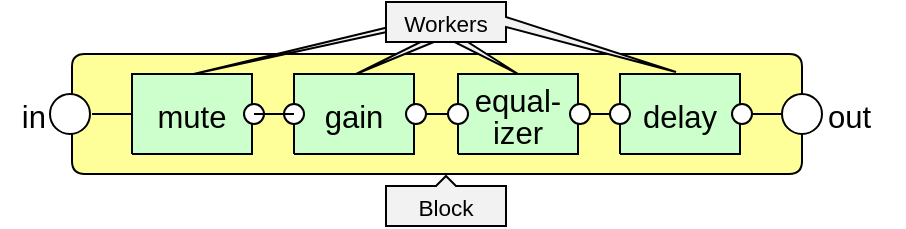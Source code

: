 <mxfile version="19.0.3" type="device"><diagram name="Figures 7, 8, 9" id="Matrices_1"><mxGraphModel dx="1101" dy="861" grid="1" gridSize="10" guides="1" tooltips="1" connect="1" arrows="1" fold="1" page="1" pageScale="1" pageWidth="850" pageHeight="1100" math="0" shadow="0"><root><mxCell id="0"/><mxCell id="1" parent="0"/><mxCell id="2" value="&lt;div style=&quot;font-size: 1px&quot;&gt;&lt;/div&gt;" style="verticalAlign=middle;align=center;vsdxID=2;fillColor=#ffff99;gradientColor=none;shape=stencil(nZBLDsIwEENPM1sUMoILlHIBThCRQEaEpErD9/SkNUhVFyy6G9vPGsnETe9N50irvuR0cQ+xxRPvSGuJ3mUp9SJuiZtTyu6c0y1a6M5UUqvRcRad9UBrZfLxIG8Hb7viDWz0ruk+/HsiVYhe376C3gMNEifoL1wE/0EXgrP39RgXwVYSAgad5vMFq4X1uf0A);strokeColor=#000000;spacingBottom=-1;spacingLeft=-3;spacingRight=-3;points=[];labelBackgroundColor=none;rounded=1;html=1;whiteSpace=wrap;" parent="1" vertex="1"><mxGeometry x="236" y="530" width="365" height="60" as="geometry"/></mxCell><mxCell id="3" value="&lt;div style=&quot;font-size: 1px&quot;&gt;&lt;font style=&quot;font-size:15.52px;font-family:Arial;color:#000000;direction:ltr;letter-spacing:0px;line-height:100%;opacity:1&quot;&gt;mute&lt;br/&gt;&lt;/font&gt;&lt;/div&gt;" style="verticalAlign=middle;align=center;vsdxID=3;fillColor=#ccffcc;gradientColor=none;shape=stencil(nZBLDoAgDERP0z3SIyjew0SURgSD+Lu9kMZoXLhwN9O+tukAlrNpJg1SzDH4QW/URgNYgZTkjA4UkwJUgGXng+6DX1zLfmoymdXo17xh5zmRJ6Q42BWCfc2oJfdAr+Yv+AP9Cb7OJ3H/2JG1HNGz/84klThPVCc=);strokeColor=#000000;spacingBottom=-1;spacingLeft=-3;spacingRight=-3;points=[[0.5,0,0]];labelBackgroundColor=#ccffcc;rounded=0;html=1;whiteSpace=wrap;" parent="1" vertex="1"><mxGeometry x="266" y="540" width="60" height="40" as="geometry"/></mxCell><mxCell id="4" value="&lt;div style=&quot;font-size: 1px&quot;&gt;&lt;font style=&quot;font-size:15.52px;font-family:Arial;color:#000000;direction:ltr;letter-spacing:0px;line-height:100%;opacity:1&quot;&gt;gain&lt;br/&gt;&lt;/font&gt;&lt;/div&gt;" style="verticalAlign=middle;align=center;vsdxID=5;fillColor=#ccffcc;gradientColor=none;shape=stencil(nZBLDoAgDERP0z3SIyjew0SURgSD+Lu9kMZoXLhwN9O+tukAlrNpJg1SzDH4QW/URgNYgZTkjA4UkwJUgGXng+6DX1zLfmoymdXo17xh5zmRJ6Q42BWCfc2oJfdAr+Yv+AP9Cb7OJ3H/2JG1HNGz/84klThPVCc=);strokeColor=#000000;spacingBottom=-1;spacingLeft=-3;spacingRight=-3;points=[[1,0,0],[0.5,0,0]];labelBackgroundColor=#ccffcc;rounded=0;html=1;whiteSpace=wrap;" parent="1" vertex="1"><mxGeometry x="347" y="540" width="60" height="40" as="geometry"/></mxCell><mxCell id="5" value="&lt;div style=&quot;font-size: 1px&quot;&gt;&lt;font style=&quot;font-size:15.52px;font-family:Arial;color:#000000;direction:ltr;letter-spacing:0px;line-height:100%;opacity:1&quot;&gt;equal-&lt;br/&gt;izer&lt;br/&gt;&lt;/font&gt;&lt;/div&gt;" style="verticalAlign=middle;align=center;vsdxID=6;fillColor=#ccffcc;gradientColor=none;shape=stencil(nZBLDoAgDERP0z3SIyjew0SURgSD+Lu9kMZoXLhwN9O+tukAlrNpJg1SzDH4QW/URgNYgZTkjA4UkwJUgGXng+6DX1zLfmoymdXo17xh5zmRJ6Q42BWCfc2oJfdAr+Yv+AP9Cb7OJ3H/2JG1HNGz/84klThPVCc=);strokeColor=#000000;spacingBottom=-1;spacingLeft=-3;spacingRight=-3;points=[[0.5,0,0]];labelBackgroundColor=#ccffcc;rounded=0;html=1;whiteSpace=wrap;" parent="1" vertex="1"><mxGeometry x="429" y="540" width="60" height="40" as="geometry"/></mxCell><mxCell id="6" value="&lt;div style=&quot;font-size: 1px&quot;&gt;&lt;font style=&quot;font-size:15.52px;font-family:Arial;color:#000000;direction:ltr;letter-spacing:0px;line-height:100%;opacity:1&quot;&gt;delay&lt;br/&gt;&lt;/font&gt;&lt;/div&gt;" style="verticalAlign=middle;align=center;vsdxID=8;fillColor=#ccffcc;gradientColor=none;shape=stencil(nZBLDoAgDERP0z3SIyjew0SURgSD+Lu9kMZoXLhwN9O+tukAlrNpJg1SzDH4QW/URgNYgZTkjA4UkwJUgGXng+6DX1zLfmoymdXo17xh5zmRJ6Q42BWCfc2oJfdAr+Yv+AP9Cb7OJ3H/2JG1HNGz/84klThPVCc=);strokeColor=#000000;spacingBottom=-1;spacingLeft=-3;spacingRight=-3;points=[[0.5,0,0]];labelBackgroundColor=#ccffcc;rounded=0;html=1;whiteSpace=wrap;" parent="1" vertex="1"><mxGeometry x="510" y="540" width="60" height="40" as="geometry"/></mxCell><mxCell id="7" style="vsdxID=10;fillColor=#FFFFFF;gradientColor=none;shape=stencil(vVHLDsIgEPwajiQI6RfU+h8bu22JCGRB2/69kG1iazx58DazM/vIjjBtmiCi0CplCjecbZ8nYc5Ca+snJJsLEqYTph0C4Ujh4XvmEaqzont41gkL96naodXKrGF6YSfQtUi0OXXDVlqPfJNP6usotUhYbJIUMmQb/GGrAxpRljVycDBuc1hKM2LclX8/7H9nFfB+82Cd45T2+mcspcSRmu4F);strokeColor=#000000;spacingBottom=-1;points=[];labelBackgroundColor=none;rounded=0;html=1;whiteSpace=wrap;" parent="1" vertex="1"><mxGeometry x="225" y="550" width="20" height="20" as="geometry"/></mxCell><mxCell id="8" style="vsdxID=11;fillColor=#FFFFFF;gradientColor=none;shape=stencil(vVHLDsIgEPwajiQI6RfU+h8bu22JCGRB2/69kG1iazx58DazM/vIjjBtmiCi0CplCjecbZ8nYc5Ca+snJJsLEqYTph0C4Ujh4XvmEaqzont41gkL96naodXKrGF6YSfQtUi0OXXDVlqPfJNP6usotUhYbJIUMmQb/GGrAxpRljVycDBuc1hKM2LclX8/7H9nFfB+82Cd45T2+mcspcSRmu4F);strokeColor=#000000;spacingBottom=-1;points=[];labelBackgroundColor=none;rounded=0;html=1;whiteSpace=wrap;" parent="1" vertex="1"><mxGeometry x="591" y="550" width="20" height="20" as="geometry"/></mxCell><mxCell id="9" value="&lt;div style=&quot;font-size: 1px&quot;&gt;&lt;p style=&quot;align:right;margin-left:0;margin-right:0;margin-top:0px;margin-bottom:0px;text-indent:0;valign:middle;direction:ltr;&quot;&gt;&lt;font style=&quot;font-size:15.52px;font-family:Arial;color:#000000;direction:ltr;letter-spacing:0px;line-height:100%;opacity:1&quot;&gt;in&lt;br/&gt;&lt;/font&gt;&lt;/p&gt;&lt;/div&gt;" style="verticalAlign=middle;align=right;vsdxID=14;fillColor=none;gradientColor=none;shape=stencil(nZBLDoAgDERP0z3SIyjew0SURgSD+Lu9kMZoXLhwN9O+tukAlrNpJg1SzDH4QW/URgNYgZTkjA4UkwJUgGXng+6DX1zLfmoymdXo17xh5zmRJ6Q42BWCfc2oJfdAr+Yv+AP9Cb7OJ3H/2JG1HNGz/84klThPVCc=);strokeColor=none;spacingBottom=-1;points=[];labelBackgroundColor=none;rounded=0;html=1;whiteSpace=wrap;" parent="1" vertex="1"><mxGeometry x="200" y="550" width="25" height="20" as="geometry"/></mxCell><mxCell id="10" value="&lt;div style=&quot;font-size: 1px&quot;&gt;&lt;p style=&quot;align:left;margin-left:0;margin-right:0;margin-top:0px;margin-bottom:0px;text-indent:0;valign:middle;direction:ltr;&quot;&gt;&lt;font style=&quot;font-size:15.52px;font-family:Arial;color:#000000;direction:ltr;letter-spacing:0px;line-height:100%;opacity:1&quot;&gt;out&lt;br/&gt;&lt;/font&gt;&lt;/p&gt;&lt;/div&gt;" style="verticalAlign=middle;align=left;vsdxID=15;fillColor=none;gradientColor=none;shape=stencil(nZBLDoAgDERP0z3SIyjew0SURgSD+Lu9kMZoXLhwN9O+tukAlrNpJg1SzDH4QW/URgNYgZTkjA4UkwJUgGXng+6DX1zLfmoymdXo17xh5zmRJ6Q42BWCfc2oJfdAr+Yv+AP9Cb7OJ3H/2JG1HNGz/84klThPVCc=);strokeColor=none;spacingBottom=-1;points=[];labelBackgroundColor=none;rounded=0;html=1;whiteSpace=wrap;" parent="1" vertex="1"><mxGeometry x="612" y="550" width="40" height="20" as="geometry"/></mxCell><mxCell id="136" style="vsdxID=4;edgeStyle=none;startArrow=none;endArrow=none;startSize=5;endSize=5;strokeColor=#000000;spacingTop=0;spacingBottom=-1;spacingLeft=-3;spacingRight=-3;verticalAlign=middle;html=1;labelBackgroundColor=#ccffcc;rounded=0;" parent="1" edge="1"><mxGeometry relative="1" as="geometry"><mxPoint as="offset"/><Array as="points"/><mxPoint x="408" y="560" as="sourcePoint"/><mxPoint x="429" y="560" as="targetPoint"/></mxGeometry></mxCell><mxCell id="11" style="vsdxID=16;fillColor=#FFFFFF;gradientColor=none;shape=stencil(vVHLDsIgEPwajiQI6RfU+h8bu22JCGRB2/69kG1iazx58DazM/vIjjBtmiCi0CplCjecbZ8nYc5Ca+snJJsLEqYTph0C4Ujh4XvmEaqzont41gkL96naodXKrGF6YSfQtUi0OXXDVlqPfJNP6usotUhYbJIUMmQb/GGrAxpRljVycDBuc1hKM2LclX8/7H9nFfB+82Cd45T2+mcspcSRmu4F);strokeColor=#000000;spacingBottom=-1;points=[];labelBackgroundColor=#ccffcc;rounded=0;html=1;whiteSpace=wrap;" parent="1" vertex="1"><mxGeometry x="322" y="555" width="10" height="10" as="geometry"/></mxCell><mxCell id="12" style="vsdxID=17;fillColor=#FFFFFF;gradientColor=none;shape=stencil(vVHLDsIgEPwajiQI6RfU+h8bu22JCGRB2/69kG1iazx58DazM/vIjjBtmiCi0CplCjecbZ8nYc5Ca+snJJsLEqYTph0C4Ujh4XvmEaqzont41gkL96naodXKrGF6YSfQtUi0OXXDVlqPfJNP6usotUhYbJIUMmQb/GGrAxpRljVycDBuc1hKM2LclX8/7H9nFfB+82Cd45T2+mcspcSRmu4F);strokeColor=#000000;spacingBottom=-1;points=[];labelBackgroundColor=#ccffcc;rounded=0;html=1;whiteSpace=wrap;" parent="1" vertex="1"><mxGeometry x="342" y="555" width="10" height="10" as="geometry"/></mxCell><mxCell id="137" style="vsdxID=7;edgeStyle=none;startArrow=none;endArrow=none;startSize=5;endSize=5;strokeColor=#000000;spacingTop=0;spacingBottom=-1;spacingLeft=-3;spacingRight=-3;verticalAlign=middle;html=1;labelBackgroundColor=#ccffcc;rounded=0;" parent="1" edge="1"><mxGeometry relative="1" as="geometry"><mxPoint as="offset"/><Array as="points"/><mxPoint x="327" y="560" as="sourcePoint"/><mxPoint x="347" y="560" as="targetPoint"/></mxGeometry></mxCell><mxCell id="13" style="vsdxID=18;fillColor=#FFFFFF;gradientColor=none;shape=stencil(vVHLDsIgEPwajiQI6RfU+h8bu22JCGRB2/69kG1iazx58DazM/vIjjBtmiCi0CplCjecbZ8nYc5Ca+snJJsLEqYTph0C4Ujh4XvmEaqzont41gkL96naodXKrGF6YSfQtUi0OXXDVlqPfJNP6usotUhYbJIUMmQb/GGrAxpRljVycDBuc1hKM2LclX8/7H9nFfB+82Cd45T2+mcspcSRmu4F);strokeColor=#000000;spacingBottom=-1;points=[];labelBackgroundColor=#ccffcc;rounded=0;html=1;whiteSpace=wrap;" parent="1" vertex="1"><mxGeometry x="403" y="555" width="10" height="10" as="geometry"/></mxCell><mxCell id="138" style="vsdxID=9;edgeStyle=none;startArrow=none;endArrow=none;startSize=5;endSize=5;strokeColor=#000000;spacingTop=0;spacingBottom=-1;spacingLeft=-3;spacingRight=-3;verticalAlign=middle;html=1;labelBackgroundColor=#ccffcc;rounded=0;" parent="1" edge="1"><mxGeometry relative="1" as="geometry"><mxPoint as="offset"/><Array as="points"/><mxPoint x="490" y="560" as="sourcePoint"/><mxPoint x="510" y="560" as="targetPoint"/></mxGeometry></mxCell><mxCell id="14" style="vsdxID=19;fillColor=#FFFFFF;gradientColor=none;shape=stencil(vVHLDsIgEPwajiQI6RfU+h8bu22JCGRB2/69kG1iazx58DazM/vIjjBtmiCi0CplCjecbZ8nYc5Ca+snJJsLEqYTph0C4Ujh4XvmEaqzont41gkL96naodXKrGF6YSfQtUi0OXXDVlqPfJNP6usotUhYbJIUMmQb/GGrAxpRljVycDBuc1hKM2LclX8/7H9nFfB+82Cd45T2+mcspcSRmu4F);strokeColor=#000000;spacingBottom=-1;points=[];labelBackgroundColor=#ccffcc;rounded=0;html=1;whiteSpace=wrap;" parent="1" vertex="1"><mxGeometry x="424" y="555" width="10" height="10" as="geometry"/></mxCell><mxCell id="15" style="vsdxID=20;fillColor=#FFFFFF;gradientColor=none;shape=stencil(vVHLDsIgEPwajiQI6RfU+h8bu22JCGRB2/69kG1iazx58DazM/vIjjBtmiCi0CplCjecbZ8nYc5Ca+snJJsLEqYTph0C4Ujh4XvmEaqzont41gkL96naodXKrGF6YSfQtUi0OXXDVlqPfJNP6usotUhYbJIUMmQb/GGrAxpRljVycDBuc1hKM2LclX8/7H9nFfB+82Cd45T2+mcspcSRmu4F);strokeColor=#000000;spacingBottom=-1;points=[];labelBackgroundColor=#ccffcc;rounded=0;html=1;whiteSpace=wrap;" parent="1" vertex="1"><mxGeometry x="485" y="555" width="10" height="10" as="geometry"/></mxCell><mxCell id="139" style="vsdxID=12;edgeStyle=none;startArrow=none;endArrow=none;startSize=5;endSize=5;strokeColor=#000000;spacingTop=0;spacingBottom=-1;spacingLeft=-3;spacingRight=-3;verticalAlign=middle;html=1;labelBackgroundColor=none;rounded=0;" parent="1" edge="1"><mxGeometry relative="1" as="geometry"><mxPoint as="offset"/><Array as="points"/><mxPoint x="246" y="560" as="sourcePoint"/><mxPoint x="266" y="560" as="targetPoint"/></mxGeometry></mxCell><mxCell id="140" style="vsdxID=13;edgeStyle=none;startArrow=none;endArrow=none;startSize=5;endSize=5;strokeColor=#000000;spacingTop=0;spacingBottom=-1;spacingLeft=-3;spacingRight=-3;verticalAlign=middle;html=1;labelBackgroundColor=none;rounded=0;" parent="1" edge="1"><mxGeometry relative="1" as="geometry"><mxPoint as="offset"/><Array as="points"/><mxPoint x="571" y="560" as="sourcePoint"/><mxPoint x="591" y="560" as="targetPoint"/></mxGeometry></mxCell><mxCell id="16" style="vsdxID=21;fillColor=#FFFFFF;gradientColor=none;shape=stencil(vVHLDsIgEPwajiQI6RfU+h8bu22JCGRB2/69kG1iazx58DazM/vIjjBtmiCi0CplCjecbZ8nYc5Ca+snJJsLEqYTph0C4Ujh4XvmEaqzont41gkL96naodXKrGF6YSfQtUi0OXXDVlqPfJNP6usotUhYbJIUMmQb/GGrAxpRljVycDBuc1hKM2LclX8/7H9nFfB+82Cd45T2+mcspcSRmu4F);strokeColor=#000000;spacingBottom=-1;points=[];labelBackgroundColor=#ccffcc;rounded=0;html=1;whiteSpace=wrap;" parent="1" vertex="1"><mxGeometry x="505" y="555" width="10" height="10" as="geometry"/></mxCell><mxCell id="17" style="vsdxID=22;fillColor=#FFFFFF;gradientColor=none;shape=stencil(vVHLDsIgEPwajiQI6RfU+h8bu22JCGRB2/69kG1iazx58DazM/vIjjBtmiCi0CplCjecbZ8nYc5Ca+snJJsLEqYTph0C4Ujh4XvmEaqzont41gkL96naodXKrGF6YSfQtUi0OXXDVlqPfJNP6usotUhYbJIUMmQb/GGrAxpRljVycDBuc1hKM2LclX8/7H9nFfB+82Cd45T2+mcspcSRmu4F);strokeColor=#000000;spacingBottom=-1;points=[];labelBackgroundColor=#ccffcc;rounded=0;html=1;whiteSpace=wrap;" parent="1" vertex="1"><mxGeometry x="566" y="555" width="10" height="10" as="geometry"/></mxCell><mxCell id="131" value="&lt;div style=&quot;font-size: 1px&quot;&gt;&lt;font style=&quot;font-size:11.29px;font-family:Arial;color:#000000;direction:ltr;letter-spacing:0px;line-height:100%;opacity:1&quot;&gt;Block&lt;br/&gt;&lt;/font&gt;&lt;/div&gt;" style="verticalAlign=middle;align=center;vsdxID=229;fillColor=#f2f2f2;gradientColor=none;shape=stencil(lZPdDsIgDIWfhksXRmXzfs73WDImRISF4d/bCxKjYkbgri1fT5pTiqBb+DAzRPBijT6xmxgtR7BHhAjFmRHWRQh6BN2kDTsafVFjyOfBkz4666tXuIc+7DsIfoQM2oq+CofASqFWWbwObuuqaXNh+iu7IYkJ6K4CyBWucfbAMZr2IaZpgXJDSpTfeaYZabxA+n+BSbxAucSNfJfT23PB5/tPQspwPd/v8bm4Ujg16J8=);strokeColor=#000000;spacingBottom=-1;points=[];labelBackgroundColor=none;rounded=0;html=1;whiteSpace=wrap;" parent="1" vertex="1"><mxGeometry x="393" y="596" width="60" height="20" as="geometry"/></mxCell><mxCell id="132" value="&lt;div style=&quot;font-size: 1px&quot;&gt;&lt;/div&gt;" style="verticalAlign=middle;align=center;vsdxID=231;fillColor=#f2f2f2;gradientColor=none;shape=stencil(lZPdDsIgDIWfhtuFQdji9ZzvsWRMiAgLw7+3FyROxYyUuxa+ntBTimi3iGHmiODFWXPiNzk6gegeESK14FY6HyHaI9pNxvKjNRc9xnweAhmis7kGhXusw6GC4EfMaFux18EhskrqTRZvg6sMgGVg1YbAVWsMlk3RvAcpzQqU1wZA9DuHeZGla9ZWze63yxz/N7+sesGzS/yA+5yfnw8+n3+SSsXd+b5Pl8UfxUWj/RM=);strokeColor=#000000;spacingBottom=-1;points=[];labelBackgroundColor=none;rounded=0;html=1;whiteSpace=wrap;" parent="1" vertex="1"><mxGeometry x="407" y="510" width="33" height="10" as="geometry"/></mxCell><mxCell id="133" value="&lt;div style=&quot;font-size: 1px&quot;&gt;&lt;/div&gt;" style="verticalAlign=middle;align=center;vsdxID=233;fillColor=#f2f2f2;gradientColor=none;shape=stencil(lZPdDsIgDIWfhksXBJnez/keS8aEiLAw/Ht7QeJUzEi5a+HrCT2liDaT6EaOCJ6cNSd+k70TiO4RIVILbqXzEaItos1gLD9ac9F9zMcukCE6m2tQuMc6HCoIfsSMbiv2OjhEVkm9yOJlcJYBsAysWhO46hqDZVM070FKswLluQEQ/c5hXmTp1W5T1eS3yxz/N7+sesGzS/yA+5yfnw8+n3+QSsXd+b5Pl8UfxUWj7RM=);strokeColor=#000000;spacingBottom=-1;points=[];labelBackgroundColor=none;rounded=0;html=1;whiteSpace=wrap;" parent="1" vertex="1"><mxGeometry x="406" y="510" width="33" height="10" as="geometry"/></mxCell><mxCell id="134" value="&lt;div style=&quot;font-size: 1px&quot;&gt;&lt;/div&gt;" style="verticalAlign=middle;align=center;vsdxID=234;fillColor=#f2f2f2;gradientColor=none;shape=stencil(lZNdDsIgDIBP00cXpEEOMOc9lowJEcfC5t/tHRKnYraUtxa+fgktBSwHXfcKOBtG707qZppRA+6Bc9Np5c04RYAVYNk6r47eXbom5n0dyBCd3TUY7rGOhQrOHjFDWYjXwSGy1nSLLFsGZw2BFWTrjtOtW0bWpuh6D1JaZJjnB5Dod07rxSotMsx/s1ulM8Q5vdggskLK37nQ5ekIp+Dz/1tjbVyf7/t0X6ajuGtYPQE=);strokeColor=#000000;spacingBottom=-1;points=[];labelBackgroundColor=none;rounded=0;html=1;whiteSpace=wrap;" parent="1" vertex="1"><mxGeometry x="406" y="510" width="33" height="10" as="geometry"/></mxCell><mxCell id="135" value="&lt;div style=&quot;font-size: 1px&quot;&gt;&lt;font style=&quot;font-size:11.29px;font-family:Arial;color:#000000;direction:ltr;letter-spacing:0px;line-height:100%;opacity:1&quot;&gt;Workers&lt;br/&gt;&lt;/font&gt;&lt;/div&gt;" style="verticalAlign=middle;align=center;vsdxID=230;fillColor=#f2f2f2;gradientColor=none;shape=stencil(lZPbDsIgDEC/htcFqAzf5/yPJWNCnLCweft7QWJUshF4a8vpSVpSBM0su0kgiufFmrO4q36RCA6IUqWlsGpxEYIWQTMYK07WXHUf8qnzpI8u5uYNj9CHfQfFz5ABr9i7cAzsqPQmi7fBHalqnguzbC3bVwC5MMHZ3hhNb2FlOsITfGyvacoe0588cyFpvEC9MmQKLzCXbOOfZdnW+Add8D2AQY1juJ/f9/hgXCkcG7Qv);strokeColor=#000000;spacingBottom=-1;points=[];labelBackgroundColor=none;rounded=0;html=1;whiteSpace=wrap;" parent="1" vertex="1"><mxGeometry x="393" y="504" width="60" height="20" as="geometry"/></mxCell></root></mxGraphModel></diagram></mxfile>
